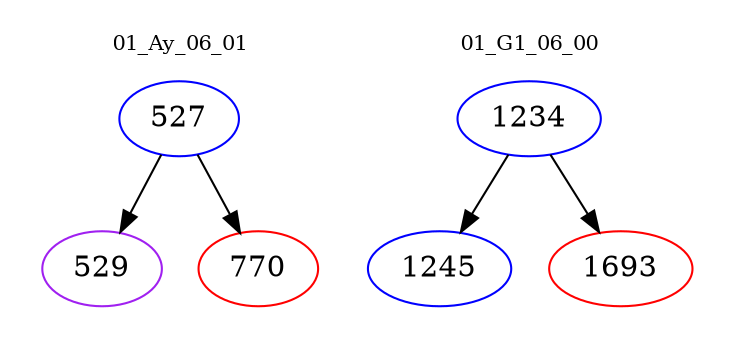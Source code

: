 digraph{
subgraph cluster_0 {
color = white
label = "01_Ay_06_01";
fontsize=10;
T0_527 [label="527", color="blue"]
T0_527 -> T0_529 [color="black"]
T0_529 [label="529", color="purple"]
T0_527 -> T0_770 [color="black"]
T0_770 [label="770", color="red"]
}
subgraph cluster_1 {
color = white
label = "01_G1_06_00";
fontsize=10;
T1_1234 [label="1234", color="blue"]
T1_1234 -> T1_1245 [color="black"]
T1_1245 [label="1245", color="blue"]
T1_1234 -> T1_1693 [color="black"]
T1_1693 [label="1693", color="red"]
}
}
